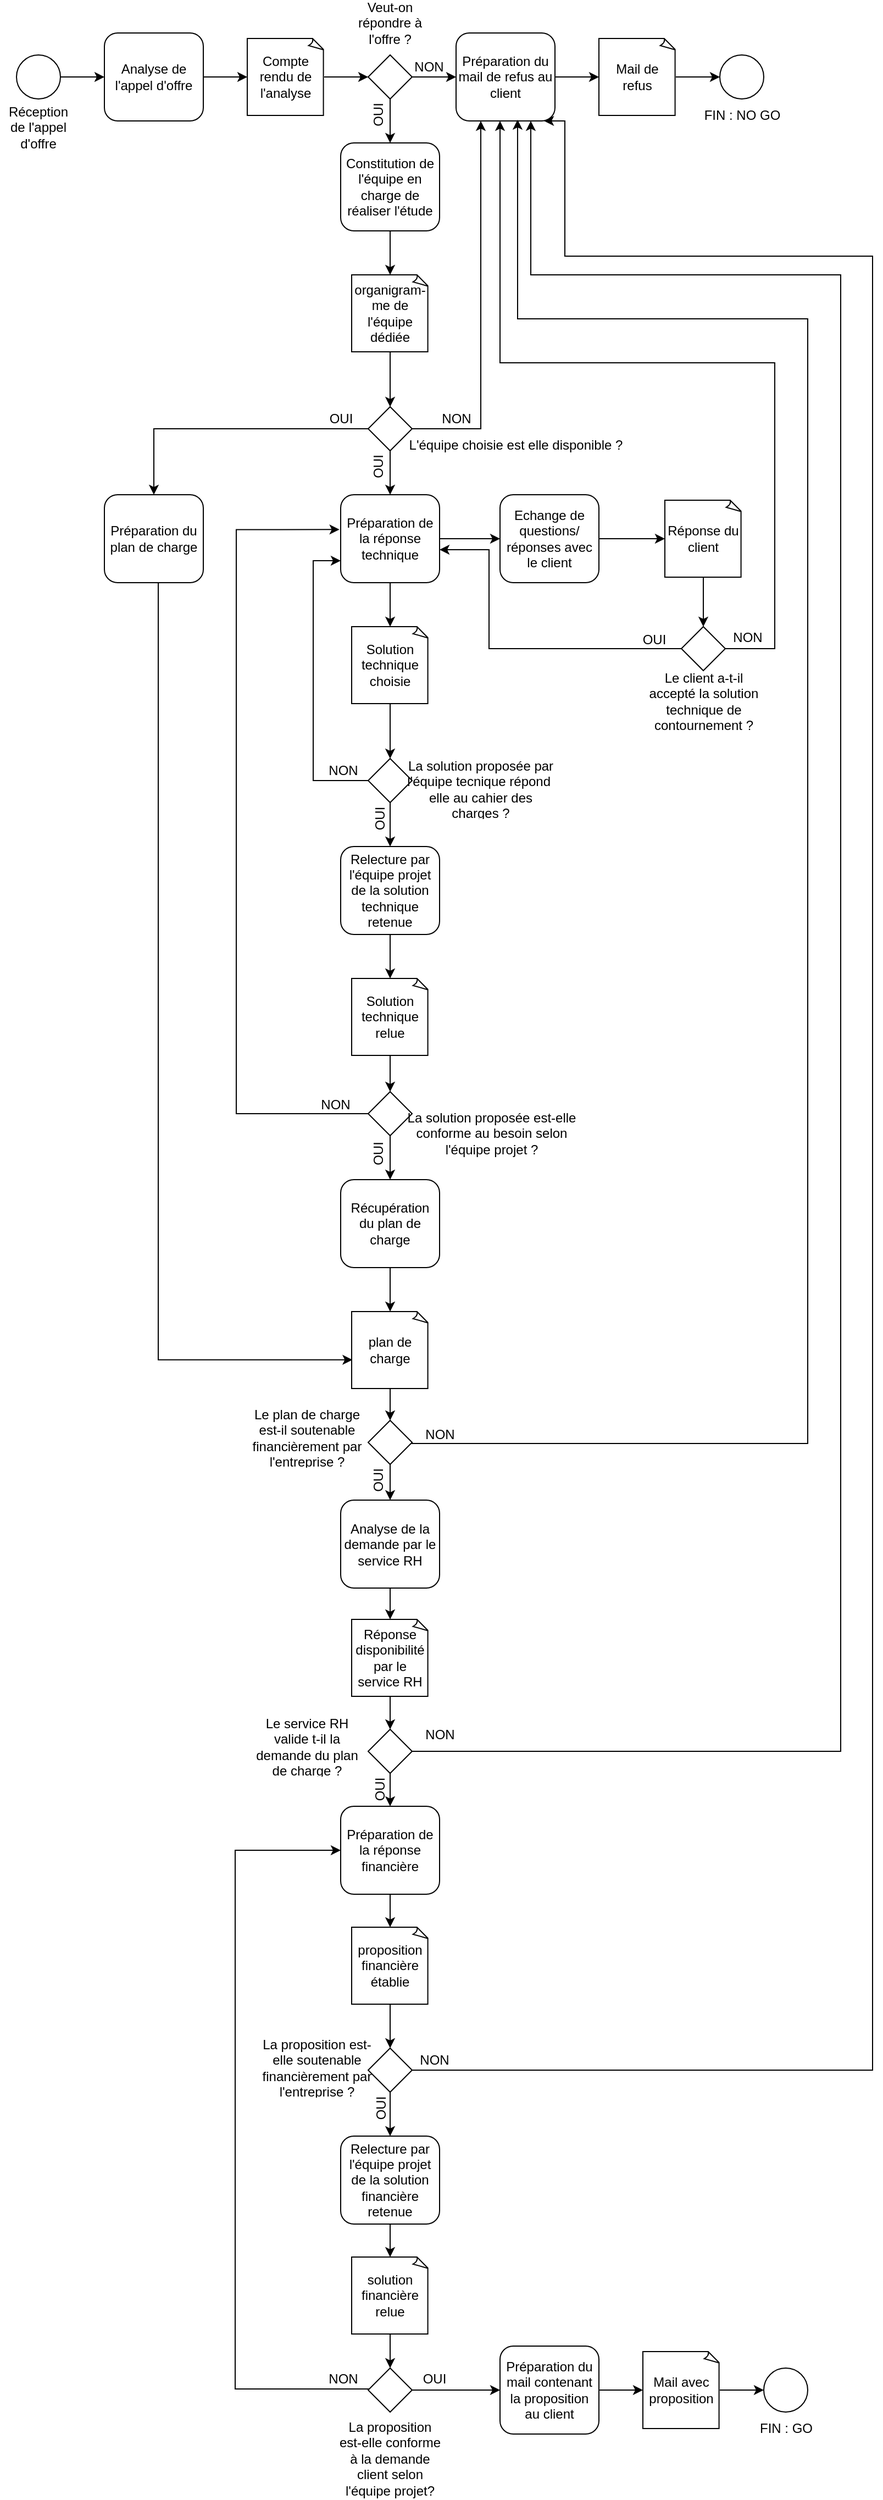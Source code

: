 <mxfile version="21.6.1" type="github">
  <diagram name="Page-1" id="06tbPVwSqotmteYgba5W">
    <mxGraphModel dx="1434" dy="726" grid="1" gridSize="10" guides="1" tooltips="1" connect="1" arrows="1" fold="1" page="1" pageScale="1" pageWidth="827" pageHeight="1169" math="0" shadow="0">
      <root>
        <mxCell id="0" />
        <mxCell id="1" parent="0" />
        <mxCell id="W4CwJOv0dRvsqOfOB2o--12" style="edgeStyle=orthogonalEdgeStyle;rounded=0;orthogonalLoop=1;jettySize=auto;html=1;entryX=0;entryY=0.5;entryDx=0;entryDy=0;" parent="1" source="W4CwJOv0dRvsqOfOB2o--1" target="W4CwJOv0dRvsqOfOB2o--9" edge="1">
          <mxGeometry relative="1" as="geometry" />
        </mxCell>
        <mxCell id="W4CwJOv0dRvsqOfOB2o--1" value="" style="ellipse;whiteSpace=wrap;html=1;aspect=fixed;" parent="1" vertex="1">
          <mxGeometry x="21" y="57" width="40" height="40" as="geometry" />
        </mxCell>
        <mxCell id="W4CwJOv0dRvsqOfOB2o--17" value="" style="edgeStyle=orthogonalEdgeStyle;rounded=0;orthogonalLoop=1;jettySize=auto;html=1;entryX=0.5;entryY=0;entryDx=0;entryDy=0;" parent="1" source="W4CwJOv0dRvsqOfOB2o--6" target="W4CwJOv0dRvsqOfOB2o--71" edge="1">
          <mxGeometry relative="1" as="geometry">
            <mxPoint x="361" y="132" as="targetPoint" />
          </mxGeometry>
        </mxCell>
        <mxCell id="W4CwJOv0dRvsqOfOB2o--23" value="" style="edgeStyle=orthogonalEdgeStyle;rounded=0;orthogonalLoop=1;jettySize=auto;html=1;" parent="1" source="W4CwJOv0dRvsqOfOB2o--6" target="W4CwJOv0dRvsqOfOB2o--22" edge="1">
          <mxGeometry relative="1" as="geometry" />
        </mxCell>
        <mxCell id="W4CwJOv0dRvsqOfOB2o--6" value="" style="rhombus;whiteSpace=wrap;html=1;" parent="1" vertex="1">
          <mxGeometry x="341" y="57" width="40" height="40" as="geometry" />
        </mxCell>
        <mxCell id="W4CwJOv0dRvsqOfOB2o--66" value="" style="edgeStyle=orthogonalEdgeStyle;rounded=0;orthogonalLoop=1;jettySize=auto;html=1;" parent="1" source="W4CwJOv0dRvsqOfOB2o--9" target="W4CwJOv0dRvsqOfOB2o--65" edge="1">
          <mxGeometry relative="1" as="geometry" />
        </mxCell>
        <mxCell id="W4CwJOv0dRvsqOfOB2o--9" value="Analyse de l&#39;appel d&#39;offre" style="rounded=1;whiteSpace=wrap;html=1;" parent="1" vertex="1">
          <mxGeometry x="101" y="37" width="90" height="80" as="geometry" />
        </mxCell>
        <mxCell id="W4CwJOv0dRvsqOfOB2o--14" value="" style="ellipse;whiteSpace=wrap;html=1;" parent="1" vertex="1">
          <mxGeometry x="661" y="57" width="40" height="40" as="geometry" />
        </mxCell>
        <mxCell id="W4CwJOv0dRvsqOfOB2o--18" value="&lt;p&gt;Réception de l&#39;appel d&#39;offre&lt;br&gt;&lt;/p&gt;" style="text;html=1;strokeColor=none;fillColor=none;spacing=5;spacingTop=-20;whiteSpace=wrap;overflow=hidden;rounded=0;align=center;" parent="1" vertex="1">
          <mxGeometry x="6" y="100" width="70" height="50" as="geometry" />
        </mxCell>
        <mxCell id="W4CwJOv0dRvsqOfOB2o--20" value="OUI" style="text;html=1;align=center;verticalAlign=bottom;resizable=0;points=[];autosize=1;strokeColor=none;fillColor=none;horizontal=0;" parent="1" vertex="1">
          <mxGeometry x="319.73" y="97" width="40" height="30" as="geometry" />
        </mxCell>
        <mxCell id="W4CwJOv0dRvsqOfOB2o--21" value="NON" style="text;html=1;align=center;verticalAlign=bottom;resizable=0;points=[];autosize=1;strokeColor=none;fillColor=none;" parent="1" vertex="1">
          <mxGeometry x="371" y="47" width="50" height="30" as="geometry" />
        </mxCell>
        <mxCell id="W4CwJOv0dRvsqOfOB2o--69" value="" style="edgeStyle=orthogonalEdgeStyle;rounded=0;orthogonalLoop=1;jettySize=auto;html=1;" parent="1" source="W4CwJOv0dRvsqOfOB2o--22" target="W4CwJOv0dRvsqOfOB2o--68" edge="1">
          <mxGeometry relative="1" as="geometry" />
        </mxCell>
        <mxCell id="W4CwJOv0dRvsqOfOB2o--22" value="Préparation du mail de refus au client" style="rounded=1;whiteSpace=wrap;html=1;" parent="1" vertex="1">
          <mxGeometry x="421" y="37" width="90" height="80" as="geometry" />
        </mxCell>
        <mxCell id="W4CwJOv0dRvsqOfOB2o--25" value="FIN : NO GO" style="text;html=1;align=center;verticalAlign=middle;resizable=0;points=[];autosize=1;strokeColor=none;fillColor=none;" parent="1" vertex="1">
          <mxGeometry x="636" y="97" width="90" height="30" as="geometry" />
        </mxCell>
        <mxCell id="W4CwJOv0dRvsqOfOB2o--95" value="" style="edgeStyle=orthogonalEdgeStyle;rounded=0;orthogonalLoop=1;jettySize=auto;html=1;" parent="1" source="W4CwJOv0dRvsqOfOB2o--26" target="W4CwJOv0dRvsqOfOB2o--93" edge="1">
          <mxGeometry relative="1" as="geometry" />
        </mxCell>
        <mxCell id="W4CwJOv0dRvsqOfOB2o--163" value="" style="edgeStyle=orthogonalEdgeStyle;rounded=0;orthogonalLoop=1;jettySize=auto;html=1;" parent="1" source="W4CwJOv0dRvsqOfOB2o--26" target="W4CwJOv0dRvsqOfOB2o--94" edge="1">
          <mxGeometry relative="1" as="geometry" />
        </mxCell>
        <mxCell id="W4CwJOv0dRvsqOfOB2o--26" value="Préparation de la réponse technique " style="rounded=1;whiteSpace=wrap;html=1;" parent="1" vertex="1">
          <mxGeometry x="316" y="457" width="90" height="80" as="geometry" />
        </mxCell>
        <mxCell id="W4CwJOv0dRvsqOfOB2o--146" value="" style="edgeStyle=orthogonalEdgeStyle;rounded=0;orthogonalLoop=1;jettySize=auto;html=1;" parent="1" source="W4CwJOv0dRvsqOfOB2o--53" target="W4CwJOv0dRvsqOfOB2o--143" edge="1">
          <mxGeometry relative="1" as="geometry" />
        </mxCell>
        <mxCell id="W4CwJOv0dRvsqOfOB2o--164" style="edgeStyle=orthogonalEdgeStyle;rounded=0;orthogonalLoop=1;jettySize=auto;html=1;exitX=0;exitY=0.5;exitDx=0;exitDy=0;entryX=0;entryY=0.75;entryDx=0;entryDy=0;" parent="1" source="W4CwJOv0dRvsqOfOB2o--53" target="W4CwJOv0dRvsqOfOB2o--26" edge="1">
          <mxGeometry relative="1" as="geometry">
            <Array as="points">
              <mxPoint x="291" y="717" />
              <mxPoint x="291" y="517" />
            </Array>
          </mxGeometry>
        </mxCell>
        <mxCell id="W4CwJOv0dRvsqOfOB2o--53" value="" style="rhombus;whiteSpace=wrap;html=1;" parent="1" vertex="1">
          <mxGeometry x="341" y="697" width="40" height="40" as="geometry" />
        </mxCell>
        <mxCell id="W4CwJOv0dRvsqOfOB2o--67" value="" style="edgeStyle=orthogonalEdgeStyle;rounded=0;orthogonalLoop=1;jettySize=auto;html=1;entryX=0;entryY=0.5;entryDx=0;entryDy=0;" parent="1" source="W4CwJOv0dRvsqOfOB2o--65" target="W4CwJOv0dRvsqOfOB2o--6" edge="1">
          <mxGeometry relative="1" as="geometry" />
        </mxCell>
        <mxCell id="W4CwJOv0dRvsqOfOB2o--65" value="Compte rendu de l&#39;analyse" style="whiteSpace=wrap;html=1;shape=mxgraph.basic.document" parent="1" vertex="1">
          <mxGeometry x="231" y="42" width="70" height="70" as="geometry" />
        </mxCell>
        <mxCell id="W4CwJOv0dRvsqOfOB2o--70" value="" style="edgeStyle=orthogonalEdgeStyle;rounded=0;orthogonalLoop=1;jettySize=auto;html=1;entryX=0;entryY=0.5;entryDx=0;entryDy=0;" parent="1" source="W4CwJOv0dRvsqOfOB2o--68" target="W4CwJOv0dRvsqOfOB2o--14" edge="1">
          <mxGeometry relative="1" as="geometry" />
        </mxCell>
        <mxCell id="W4CwJOv0dRvsqOfOB2o--68" value="Mail de refus" style="whiteSpace=wrap;html=1;shape=mxgraph.basic.document" parent="1" vertex="1">
          <mxGeometry x="551" y="42" width="70" height="70" as="geometry" />
        </mxCell>
        <mxCell id="W4CwJOv0dRvsqOfOB2o--77" value="" style="edgeStyle=orthogonalEdgeStyle;rounded=0;orthogonalLoop=1;jettySize=auto;html=1;" parent="1" source="W4CwJOv0dRvsqOfOB2o--71" target="W4CwJOv0dRvsqOfOB2o--76" edge="1">
          <mxGeometry relative="1" as="geometry" />
        </mxCell>
        <mxCell id="W4CwJOv0dRvsqOfOB2o--71" value="Constitution de l&#39;équipe en charge de réaliser l&#39;étude " style="rounded=1;whiteSpace=wrap;html=1;" parent="1" vertex="1">
          <mxGeometry x="316" y="137" width="90" height="80" as="geometry" />
        </mxCell>
        <mxCell id="W4CwJOv0dRvsqOfOB2o--72" value="Veut-on répondre à l&#39;offre ?" style="text;html=1;strokeColor=none;fillColor=none;spacing=5;spacingTop=-20;whiteSpace=wrap;overflow=hidden;rounded=0;align=center;" parent="1" vertex="1">
          <mxGeometry x="326" y="17" width="70" height="30" as="geometry" />
        </mxCell>
        <mxCell id="W4CwJOv0dRvsqOfOB2o--90" value="" style="edgeStyle=orthogonalEdgeStyle;rounded=0;orthogonalLoop=1;jettySize=auto;html=1;" parent="1" source="W4CwJOv0dRvsqOfOB2o--75" target="W4CwJOv0dRvsqOfOB2o--26" edge="1">
          <mxGeometry relative="1" as="geometry" />
        </mxCell>
        <mxCell id="W4CwJOv0dRvsqOfOB2o--167" style="edgeStyle=orthogonalEdgeStyle;rounded=0;orthogonalLoop=1;jettySize=auto;html=1;exitX=0;exitY=0.5;exitDx=0;exitDy=0;entryX=0.5;entryY=0;entryDx=0;entryDy=0;" parent="1" source="W4CwJOv0dRvsqOfOB2o--75" target="W4CwJOv0dRvsqOfOB2o--166" edge="1">
          <mxGeometry relative="1" as="geometry" />
        </mxCell>
        <mxCell id="W4CwJOv0dRvsqOfOB2o--210" style="edgeStyle=orthogonalEdgeStyle;rounded=0;orthogonalLoop=1;jettySize=auto;html=1;entryX=0.25;entryY=1;entryDx=0;entryDy=0;" parent="1" source="W4CwJOv0dRvsqOfOB2o--75" target="W4CwJOv0dRvsqOfOB2o--22" edge="1">
          <mxGeometry relative="1" as="geometry" />
        </mxCell>
        <mxCell id="W4CwJOv0dRvsqOfOB2o--75" value="" style="rhombus;whiteSpace=wrap;html=1;" parent="1" vertex="1">
          <mxGeometry x="341" y="377" width="40" height="40" as="geometry" />
        </mxCell>
        <mxCell id="W4CwJOv0dRvsqOfOB2o--78" value="" style="edgeStyle=orthogonalEdgeStyle;rounded=0;orthogonalLoop=1;jettySize=auto;html=1;" parent="1" source="W4CwJOv0dRvsqOfOB2o--76" target="W4CwJOv0dRvsqOfOB2o--75" edge="1">
          <mxGeometry relative="1" as="geometry" />
        </mxCell>
        <mxCell id="W4CwJOv0dRvsqOfOB2o--76" value="organigram-me de l&#39;équipe dédiée" style="whiteSpace=wrap;html=1;shape=mxgraph.basic.document" parent="1" vertex="1">
          <mxGeometry x="326" y="257" width="70" height="70" as="geometry" />
        </mxCell>
        <mxCell id="W4CwJOv0dRvsqOfOB2o--79" value="L&#39;équipe choisie est elle disponible ?" style="text;html=1;align=center;verticalAlign=middle;resizable=0;points=[];autosize=1;strokeColor=none;fillColor=none;" parent="1" vertex="1">
          <mxGeometry x="359.73" y="397" width="230" height="30" as="geometry" />
        </mxCell>
        <mxCell id="W4CwJOv0dRvsqOfOB2o--88" value="NON" style="text;html=1;align=center;verticalAlign=bottom;resizable=0;points=[];autosize=1;strokeColor=none;fillColor=none;" parent="1" vertex="1">
          <mxGeometry x="396" y="367" width="50" height="30" as="geometry" />
        </mxCell>
        <mxCell id="W4CwJOv0dRvsqOfOB2o--91" value="OUI" style="text;html=1;align=center;verticalAlign=bottom;resizable=0;points=[];autosize=1;strokeColor=none;fillColor=none;horizontal=0;" parent="1" vertex="1">
          <mxGeometry x="319.73" y="417" width="40" height="30" as="geometry" />
        </mxCell>
        <mxCell id="W4CwJOv0dRvsqOfOB2o--96" value="" style="edgeStyle=orthogonalEdgeStyle;rounded=0;orthogonalLoop=1;jettySize=auto;html=1;" parent="1" source="W4CwJOv0dRvsqOfOB2o--93" target="W4CwJOv0dRvsqOfOB2o--53" edge="1">
          <mxGeometry relative="1" as="geometry" />
        </mxCell>
        <mxCell id="W4CwJOv0dRvsqOfOB2o--93" value="Solution technique choisie" style="whiteSpace=wrap;html=1;shape=mxgraph.basic.document" parent="1" vertex="1">
          <mxGeometry x="326" y="577" width="70" height="70" as="geometry" />
        </mxCell>
        <mxCell id="W4CwJOv0dRvsqOfOB2o--108" value="" style="edgeStyle=orthogonalEdgeStyle;rounded=0;orthogonalLoop=1;jettySize=auto;html=1;" parent="1" source="W4CwJOv0dRvsqOfOB2o--94" target="W4CwJOv0dRvsqOfOB2o--102" edge="1">
          <mxGeometry relative="1" as="geometry" />
        </mxCell>
        <mxCell id="W4CwJOv0dRvsqOfOB2o--94" value="Echange de questions/ réponses avec le client" style="rounded=1;whiteSpace=wrap;html=1;" parent="1" vertex="1">
          <mxGeometry x="461" y="457" width="90" height="80" as="geometry" />
        </mxCell>
        <mxCell id="W4CwJOv0dRvsqOfOB2o--114" value="" style="edgeStyle=orthogonalEdgeStyle;rounded=0;orthogonalLoop=1;jettySize=auto;html=1;" parent="1" source="W4CwJOv0dRvsqOfOB2o--98" target="W4CwJOv0dRvsqOfOB2o--113" edge="1">
          <mxGeometry relative="1" as="geometry" />
        </mxCell>
        <mxCell id="W4CwJOv0dRvsqOfOB2o--98" value="Préparation de la réponse financière" style="rounded=1;whiteSpace=wrap;html=1;" parent="1" vertex="1">
          <mxGeometry x="316" y="1650" width="90" height="80" as="geometry" />
        </mxCell>
        <mxCell id="W4CwJOv0dRvsqOfOB2o--100" value="OUI" style="text;html=1;align=center;verticalAlign=bottom;resizable=0;points=[];autosize=1;strokeColor=none;fillColor=none;horizontal=0;" parent="1" vertex="1">
          <mxGeometry x="321" y="737" width="40" height="30" as="geometry" />
        </mxCell>
        <mxCell id="W4CwJOv0dRvsqOfOB2o--105" value="" style="edgeStyle=orthogonalEdgeStyle;rounded=0;orthogonalLoop=1;jettySize=auto;html=1;" parent="1" source="W4CwJOv0dRvsqOfOB2o--102" target="W4CwJOv0dRvsqOfOB2o--103" edge="1">
          <mxGeometry relative="1" as="geometry" />
        </mxCell>
        <mxCell id="W4CwJOv0dRvsqOfOB2o--102" value="Réponse du client" style="whiteSpace=wrap;html=1;shape=mxgraph.basic.document" parent="1" vertex="1">
          <mxGeometry x="611" y="462" width="70" height="70" as="geometry" />
        </mxCell>
        <mxCell id="W4CwJOv0dRvsqOfOB2o--147" style="edgeStyle=orthogonalEdgeStyle;rounded=0;orthogonalLoop=1;jettySize=auto;html=1;" parent="1" source="W4CwJOv0dRvsqOfOB2o--103" edge="1">
          <mxGeometry relative="1" as="geometry">
            <mxPoint x="406" y="507" as="targetPoint" />
            <Array as="points">
              <mxPoint x="451" y="597" />
              <mxPoint x="451" y="507" />
              <mxPoint x="406" y="507" />
            </Array>
          </mxGeometry>
        </mxCell>
        <mxCell id="W4CwJOv0dRvsqOfOB2o--154" style="edgeStyle=orthogonalEdgeStyle;rounded=0;orthogonalLoop=1;jettySize=auto;html=1;" parent="1" source="W4CwJOv0dRvsqOfOB2o--103" edge="1">
          <mxGeometry relative="1" as="geometry">
            <mxPoint x="461" y="117" as="targetPoint" />
            <Array as="points">
              <mxPoint x="711" y="597" />
              <mxPoint x="711" y="337" />
              <mxPoint x="461" y="337" />
            </Array>
          </mxGeometry>
        </mxCell>
        <mxCell id="W4CwJOv0dRvsqOfOB2o--103" value="" style="rhombus;whiteSpace=wrap;html=1;" parent="1" vertex="1">
          <mxGeometry x="626" y="577" width="40" height="40" as="geometry" />
        </mxCell>
        <mxCell id="W4CwJOv0dRvsqOfOB2o--111" value="La solution proposée par l&#39;équipe tecnique répond&amp;nbsp; elle au cahier des charges ?" style="text;html=1;strokeColor=none;fillColor=none;spacing=5;spacingTop=-20;whiteSpace=wrap;overflow=hidden;rounded=0;align=center;" parent="1" vertex="1">
          <mxGeometry x="371" y="707" width="145" height="45" as="geometry" />
        </mxCell>
        <mxCell id="W4CwJOv0dRvsqOfOB2o--112" value="Le client a-t-il accepté la solution technique de contournement ?" style="text;html=1;strokeColor=none;fillColor=none;spacing=5;spacingTop=-20;whiteSpace=wrap;overflow=hidden;rounded=0;align=center;" parent="1" vertex="1">
          <mxGeometry x="588.5" y="627" width="115" height="50" as="geometry" />
        </mxCell>
        <mxCell id="W4CwJOv0dRvsqOfOB2o--117" value="" style="edgeStyle=orthogonalEdgeStyle;rounded=0;orthogonalLoop=1;jettySize=auto;html=1;" parent="1" source="W4CwJOv0dRvsqOfOB2o--113" target="W4CwJOv0dRvsqOfOB2o--116" edge="1">
          <mxGeometry relative="1" as="geometry" />
        </mxCell>
        <mxCell id="W4CwJOv0dRvsqOfOB2o--113" value="proposition financière établie" style="whiteSpace=wrap;html=1;shape=mxgraph.basic.document" parent="1" vertex="1">
          <mxGeometry x="326" y="1760" width="70" height="70" as="geometry" />
        </mxCell>
        <mxCell id="W4CwJOv0dRvsqOfOB2o--124" value="" style="edgeStyle=orthogonalEdgeStyle;rounded=0;orthogonalLoop=1;jettySize=auto;html=1;" parent="1" source="W4CwJOv0dRvsqOfOB2o--116" target="W4CwJOv0dRvsqOfOB2o--123" edge="1">
          <mxGeometry relative="1" as="geometry" />
        </mxCell>
        <mxCell id="W4CwJOv0dRvsqOfOB2o--212" style="edgeStyle=orthogonalEdgeStyle;rounded=0;orthogonalLoop=1;jettySize=auto;html=1;entryX=0.889;entryY=1;entryDx=0;entryDy=0;entryPerimeter=0;exitX=1;exitY=0.5;exitDx=0;exitDy=0;" parent="1" source="W4CwJOv0dRvsqOfOB2o--116" target="W4CwJOv0dRvsqOfOB2o--22" edge="1">
          <mxGeometry relative="1" as="geometry">
            <Array as="points">
              <mxPoint x="800" y="1890" />
              <mxPoint x="800" y="240" />
              <mxPoint x="520" y="240" />
              <mxPoint x="520" y="117" />
            </Array>
          </mxGeometry>
        </mxCell>
        <mxCell id="W4CwJOv0dRvsqOfOB2o--116" value="" style="rhombus;whiteSpace=wrap;html=1;" parent="1" vertex="1">
          <mxGeometry x="341" y="1870" width="40" height="40" as="geometry" />
        </mxCell>
        <mxCell id="W4CwJOv0dRvsqOfOB2o--118" value="NON" style="text;html=1;align=center;verticalAlign=middle;resizable=0;points=[];autosize=1;strokeColor=none;fillColor=none;" parent="1" vertex="1">
          <mxGeometry x="293" y="693" width="50" height="30" as="geometry" />
        </mxCell>
        <mxCell id="W4CwJOv0dRvsqOfOB2o--121" value="NON" style="text;html=1;align=center;verticalAlign=middle;resizable=0;points=[];autosize=1;strokeColor=none;fillColor=none;" parent="1" vertex="1">
          <mxGeometry x="376" y="1866" width="50" height="30" as="geometry" />
        </mxCell>
        <mxCell id="W4CwJOv0dRvsqOfOB2o--122" value="La proposition est-elle conforme à la demande client selon l&#39;équipe projet?" style="text;whiteSpace=wrap;html=1;align=center;" parent="1" vertex="1">
          <mxGeometry x="311" y="2201" width="100" height="40" as="geometry" />
        </mxCell>
        <mxCell id="W4CwJOv0dRvsqOfOB2o--127" value="" style="edgeStyle=orthogonalEdgeStyle;rounded=0;orthogonalLoop=1;jettySize=auto;html=1;" parent="1" source="W4CwJOv0dRvsqOfOB2o--123" target="W4CwJOv0dRvsqOfOB2o--126" edge="1">
          <mxGeometry relative="1" as="geometry" />
        </mxCell>
        <mxCell id="W4CwJOv0dRvsqOfOB2o--123" value="Relecture par l&#39;équipe projet de la solution financière retenue" style="rounded=1;whiteSpace=wrap;html=1;" parent="1" vertex="1">
          <mxGeometry x="316" y="1950" width="90" height="80" as="geometry" />
        </mxCell>
        <mxCell id="W4CwJOv0dRvsqOfOB2o--125" value="OUI" style="text;html=1;align=center;verticalAlign=bottom;resizable=0;points=[];autosize=1;strokeColor=none;fillColor=none;horizontal=0;" parent="1" vertex="1">
          <mxGeometry x="322" y="1910" width="40" height="30" as="geometry" />
        </mxCell>
        <mxCell id="W4CwJOv0dRvsqOfOB2o--129" value="" style="edgeStyle=orthogonalEdgeStyle;rounded=0;orthogonalLoop=1;jettySize=auto;html=1;" parent="1" source="W4CwJOv0dRvsqOfOB2o--126" target="W4CwJOv0dRvsqOfOB2o--128" edge="1">
          <mxGeometry relative="1" as="geometry" />
        </mxCell>
        <mxCell id="W4CwJOv0dRvsqOfOB2o--126" value="solution financière relue" style="whiteSpace=wrap;html=1;shape=mxgraph.basic.document" parent="1" vertex="1">
          <mxGeometry x="326" y="2060" width="70" height="70" as="geometry" />
        </mxCell>
        <mxCell id="W4CwJOv0dRvsqOfOB2o--134" value="" style="edgeStyle=orthogonalEdgeStyle;rounded=0;orthogonalLoop=1;jettySize=auto;html=1;" parent="1" source="W4CwJOv0dRvsqOfOB2o--128" target="W4CwJOv0dRvsqOfOB2o--131" edge="1">
          <mxGeometry relative="1" as="geometry" />
        </mxCell>
        <mxCell id="W4CwJOv0dRvsqOfOB2o--140" style="edgeStyle=orthogonalEdgeStyle;rounded=0;orthogonalLoop=1;jettySize=auto;html=1;entryX=0;entryY=0.5;entryDx=0;entryDy=0;" parent="1" source="W4CwJOv0dRvsqOfOB2o--128" target="W4CwJOv0dRvsqOfOB2o--98" edge="1">
          <mxGeometry relative="1" as="geometry">
            <Array as="points">
              <mxPoint x="220" y="2180" />
              <mxPoint x="220" y="1690" />
            </Array>
          </mxGeometry>
        </mxCell>
        <mxCell id="W4CwJOv0dRvsqOfOB2o--128" value="" style="rhombus;whiteSpace=wrap;html=1;" parent="1" vertex="1">
          <mxGeometry x="341" y="2161" width="40" height="40" as="geometry" />
        </mxCell>
        <mxCell id="W4CwJOv0dRvsqOfOB2o--130" value="" style="ellipse;whiteSpace=wrap;html=1;" parent="1" vertex="1">
          <mxGeometry x="701" y="2161" width="40" height="40" as="geometry" />
        </mxCell>
        <mxCell id="W4CwJOv0dRvsqOfOB2o--135" value="" style="edgeStyle=orthogonalEdgeStyle;rounded=0;orthogonalLoop=1;jettySize=auto;html=1;" parent="1" source="W4CwJOv0dRvsqOfOB2o--131" target="W4CwJOv0dRvsqOfOB2o--132" edge="1">
          <mxGeometry relative="1" as="geometry" />
        </mxCell>
        <mxCell id="W4CwJOv0dRvsqOfOB2o--131" value="Préparation du mail contenant la proposition au client" style="rounded=1;whiteSpace=wrap;html=1;" parent="1" vertex="1">
          <mxGeometry x="461" y="2141" width="90" height="80" as="geometry" />
        </mxCell>
        <mxCell id="W4CwJOv0dRvsqOfOB2o--136" value="" style="edgeStyle=orthogonalEdgeStyle;rounded=0;orthogonalLoop=1;jettySize=auto;html=1;entryX=0;entryY=0.5;entryDx=0;entryDy=0;" parent="1" source="W4CwJOv0dRvsqOfOB2o--132" target="W4CwJOv0dRvsqOfOB2o--130" edge="1">
          <mxGeometry relative="1" as="geometry" />
        </mxCell>
        <mxCell id="W4CwJOv0dRvsqOfOB2o--132" value="Mail avec proposition" style="whiteSpace=wrap;html=1;shape=mxgraph.basic.document" parent="1" vertex="1">
          <mxGeometry x="591" y="2146" width="70" height="70" as="geometry" />
        </mxCell>
        <mxCell id="W4CwJOv0dRvsqOfOB2o--133" value="FIN : GO" style="text;html=1;align=center;verticalAlign=middle;resizable=0;points=[];autosize=1;strokeColor=none;fillColor=none;" parent="1" vertex="1">
          <mxGeometry x="686" y="2201" width="70" height="30" as="geometry" />
        </mxCell>
        <mxCell id="W4CwJOv0dRvsqOfOB2o--137" value="OUI" style="text;html=1;align=center;verticalAlign=middle;resizable=0;points=[];autosize=1;strokeColor=none;fillColor=none;" parent="1" vertex="1">
          <mxGeometry x="381" y="2156" width="40" height="30" as="geometry" />
        </mxCell>
        <mxCell id="W4CwJOv0dRvsqOfOB2o--162" value="" style="edgeStyle=orthogonalEdgeStyle;rounded=0;orthogonalLoop=1;jettySize=auto;html=1;" parent="1" source="W4CwJOv0dRvsqOfOB2o--143" target="W4CwJOv0dRvsqOfOB2o--159" edge="1">
          <mxGeometry relative="1" as="geometry" />
        </mxCell>
        <mxCell id="W4CwJOv0dRvsqOfOB2o--143" value="Relecture par l&#39;équipe projet de la solution technique retenue" style="rounded=1;whiteSpace=wrap;html=1;" parent="1" vertex="1">
          <mxGeometry x="316" y="777" width="90" height="80" as="geometry" />
        </mxCell>
        <mxCell id="W4CwJOv0dRvsqOfOB2o--178" style="edgeStyle=orthogonalEdgeStyle;rounded=0;orthogonalLoop=1;jettySize=auto;html=1;entryX=-0.013;entryY=0.396;entryDx=0;entryDy=0;entryPerimeter=0;exitX=0;exitY=0.5;exitDx=0;exitDy=0;" parent="1" source="W4CwJOv0dRvsqOfOB2o--144" target="W4CwJOv0dRvsqOfOB2o--26" edge="1">
          <mxGeometry relative="1" as="geometry">
            <Array as="points">
              <mxPoint x="221" y="1020" />
              <mxPoint x="221" y="489" />
            </Array>
          </mxGeometry>
        </mxCell>
        <mxCell id="W4CwJOv0dRvsqOfOB2o--193" value="" style="edgeStyle=orthogonalEdgeStyle;rounded=0;orthogonalLoop=1;jettySize=auto;html=1;" parent="1" source="W4CwJOv0dRvsqOfOB2o--144" target="W4CwJOv0dRvsqOfOB2o--189" edge="1">
          <mxGeometry relative="1" as="geometry" />
        </mxCell>
        <mxCell id="W4CwJOv0dRvsqOfOB2o--144" value="" style="rhombus;whiteSpace=wrap;html=1;" parent="1" vertex="1">
          <mxGeometry x="341" y="1000" width="40" height="40" as="geometry" />
        </mxCell>
        <mxCell id="W4CwJOv0dRvsqOfOB2o--149" value="La solution proposée est-elle conforme au besoin selon l&#39;équipe projet ?" style="text;html=1;strokeColor=none;fillColor=none;spacing=5;spacingTop=-20;whiteSpace=wrap;overflow=hidden;rounded=0;align=center;" parent="1" vertex="1">
          <mxGeometry x="371" y="1027" width="165" height="45" as="geometry" />
        </mxCell>
        <mxCell id="W4CwJOv0dRvsqOfOB2o--152" value="OUI" style="text;html=1;align=center;verticalAlign=bottom;resizable=0;points=[];autosize=1;strokeColor=none;fillColor=none;horizontal=0;" parent="1" vertex="1">
          <mxGeometry x="319.73" y="1042" width="40" height="30" as="geometry" />
        </mxCell>
        <mxCell id="W4CwJOv0dRvsqOfOB2o--155" value="NON" style="text;html=1;align=center;verticalAlign=middle;resizable=0;points=[];autosize=1;strokeColor=none;fillColor=none;" parent="1" vertex="1">
          <mxGeometry x="661" y="572" width="50" height="30" as="geometry" />
        </mxCell>
        <mxCell id="W4CwJOv0dRvsqOfOB2o--156" value="OUI" style="text;html=1;align=center;verticalAlign=middle;resizable=0;points=[];autosize=1;strokeColor=none;fillColor=none;" parent="1" vertex="1">
          <mxGeometry x="581" y="574" width="40" height="30" as="geometry" />
        </mxCell>
        <mxCell id="W4CwJOv0dRvsqOfOB2o--157" value="NON" style="text;html=1;align=center;verticalAlign=middle;resizable=0;points=[];autosize=1;strokeColor=none;fillColor=none;" parent="1" vertex="1">
          <mxGeometry x="286" y="997" width="50" height="30" as="geometry" />
        </mxCell>
        <mxCell id="W4CwJOv0dRvsqOfOB2o--161" value="" style="edgeStyle=orthogonalEdgeStyle;rounded=0;orthogonalLoop=1;jettySize=auto;html=1;entryX=0.5;entryY=0;entryDx=0;entryDy=0;" parent="1" source="W4CwJOv0dRvsqOfOB2o--159" target="W4CwJOv0dRvsqOfOB2o--144" edge="1">
          <mxGeometry relative="1" as="geometry" />
        </mxCell>
        <mxCell id="W4CwJOv0dRvsqOfOB2o--159" value="Solution technique relue" style="whiteSpace=wrap;html=1;shape=mxgraph.basic.document" parent="1" vertex="1">
          <mxGeometry x="326" y="897" width="70" height="70" as="geometry" />
        </mxCell>
        <mxCell id="W4CwJOv0dRvsqOfOB2o--165" value="NON" style="text;html=1;align=center;verticalAlign=middle;resizable=0;points=[];autosize=1;strokeColor=none;fillColor=none;" parent="1" vertex="1">
          <mxGeometry x="293" y="2156" width="50" height="30" as="geometry" />
        </mxCell>
        <mxCell id="W4CwJOv0dRvsqOfOB2o--216" style="edgeStyle=orthogonalEdgeStyle;rounded=0;orthogonalLoop=1;jettySize=auto;html=1;entryX=0.01;entryY=0.627;entryDx=0;entryDy=0;entryPerimeter=0;" parent="1" source="W4CwJOv0dRvsqOfOB2o--166" target="W4CwJOv0dRvsqOfOB2o--192" edge="1">
          <mxGeometry relative="1" as="geometry">
            <Array as="points">
              <mxPoint x="150" y="1244" />
            </Array>
          </mxGeometry>
        </mxCell>
        <mxCell id="W4CwJOv0dRvsqOfOB2o--166" value="Préparation du plan de charge" style="rounded=1;whiteSpace=wrap;html=1;" parent="1" vertex="1">
          <mxGeometry x="101" y="457" width="90" height="80" as="geometry" />
        </mxCell>
        <mxCell id="W4CwJOv0dRvsqOfOB2o--205" value="" style="edgeStyle=orthogonalEdgeStyle;rounded=0;orthogonalLoop=1;jettySize=auto;html=1;" parent="1" source="W4CwJOv0dRvsqOfOB2o--170" target="W4CwJOv0dRvsqOfOB2o--98" edge="1">
          <mxGeometry relative="1" as="geometry" />
        </mxCell>
        <mxCell id="W4CwJOv0dRvsqOfOB2o--209" style="edgeStyle=orthogonalEdgeStyle;rounded=0;orthogonalLoop=1;jettySize=auto;html=1;entryX=0.75;entryY=1;entryDx=0;entryDy=0;exitX=1;exitY=0.5;exitDx=0;exitDy=0;" parent="1" source="W4CwJOv0dRvsqOfOB2o--170" target="W4CwJOv0dRvsqOfOB2o--22" edge="1">
          <mxGeometry relative="1" as="geometry">
            <Array as="points">
              <mxPoint x="771" y="1600" />
              <mxPoint x="771" y="257" />
              <mxPoint x="489" y="257" />
              <mxPoint x="489" y="117" />
            </Array>
          </mxGeometry>
        </mxCell>
        <mxCell id="W4CwJOv0dRvsqOfOB2o--170" value="" style="rhombus;whiteSpace=wrap;html=1;" parent="1" vertex="1">
          <mxGeometry x="341" y="1580" width="40" height="40" as="geometry" />
        </mxCell>
        <mxCell id="W4CwJOv0dRvsqOfOB2o--204" value="" style="edgeStyle=orthogonalEdgeStyle;rounded=0;orthogonalLoop=1;jettySize=auto;html=1;" parent="1" source="W4CwJOv0dRvsqOfOB2o--172" target="W4CwJOv0dRvsqOfOB2o--202" edge="1">
          <mxGeometry relative="1" as="geometry" />
        </mxCell>
        <mxCell id="W4CwJOv0dRvsqOfOB2o--172" value="Analyse de la demande par le service RH" style="rounded=1;whiteSpace=wrap;html=1;" parent="1" vertex="1">
          <mxGeometry x="316" y="1371.5" width="90" height="80" as="geometry" />
        </mxCell>
        <mxCell id="W4CwJOv0dRvsqOfOB2o--174" value="La proposition est-elle soutenable financièrement par l&#39;entreprise ?" style="text;html=1;strokeColor=none;fillColor=none;spacing=5;spacingTop=-20;whiteSpace=wrap;overflow=hidden;rounded=0;align=center;" parent="1" vertex="1">
          <mxGeometry x="237.23" y="1870" width="115" height="45" as="geometry" />
        </mxCell>
        <mxCell id="W4CwJOv0dRvsqOfOB2o--188" value="" style="edgeStyle=orthogonalEdgeStyle;rounded=0;orthogonalLoop=1;jettySize=auto;html=1;" parent="1" source="W4CwJOv0dRvsqOfOB2o--189" target="W4CwJOv0dRvsqOfOB2o--192" edge="1">
          <mxGeometry relative="1" as="geometry" />
        </mxCell>
        <mxCell id="W4CwJOv0dRvsqOfOB2o--189" value="Récupération du plan de charge" style="rounded=1;whiteSpace=wrap;html=1;" parent="1" vertex="1">
          <mxGeometry x="316" y="1080" width="90" height="80" as="geometry" />
        </mxCell>
        <mxCell id="W4CwJOv0dRvsqOfOB2o--199" style="edgeStyle=orthogonalEdgeStyle;rounded=0;orthogonalLoop=1;jettySize=auto;html=1;entryX=0.622;entryY=0.986;entryDx=0;entryDy=0;entryPerimeter=0;exitX=1;exitY=0.5;exitDx=0;exitDy=0;" parent="1" source="W4CwJOv0dRvsqOfOB2o--190" target="W4CwJOv0dRvsqOfOB2o--22" edge="1">
          <mxGeometry relative="1" as="geometry">
            <Array as="points">
              <mxPoint x="381" y="1320" />
              <mxPoint x="741" y="1320" />
              <mxPoint x="741" y="297" />
              <mxPoint x="477" y="297" />
            </Array>
          </mxGeometry>
        </mxCell>
        <mxCell id="W4CwJOv0dRvsqOfOB2o--203" value="" style="edgeStyle=orthogonalEdgeStyle;rounded=0;orthogonalLoop=1;jettySize=auto;html=1;" parent="1" source="W4CwJOv0dRvsqOfOB2o--190" target="W4CwJOv0dRvsqOfOB2o--172" edge="1">
          <mxGeometry relative="1" as="geometry" />
        </mxCell>
        <mxCell id="W4CwJOv0dRvsqOfOB2o--190" value="" style="rhombus;whiteSpace=wrap;html=1;" parent="1" vertex="1">
          <mxGeometry x="341" y="1299" width="40" height="40" as="geometry" />
        </mxCell>
        <mxCell id="W4CwJOv0dRvsqOfOB2o--191" value="" style="edgeStyle=orthogonalEdgeStyle;rounded=0;orthogonalLoop=1;jettySize=auto;html=1;entryX=0.5;entryY=0;entryDx=0;entryDy=0;" parent="1" source="W4CwJOv0dRvsqOfOB2o--192" target="W4CwJOv0dRvsqOfOB2o--190" edge="1">
          <mxGeometry relative="1" as="geometry" />
        </mxCell>
        <mxCell id="W4CwJOv0dRvsqOfOB2o--192" value="plan de charge" style="whiteSpace=wrap;html=1;shape=mxgraph.basic.document" parent="1" vertex="1">
          <mxGeometry x="326" y="1200" width="70" height="70" as="geometry" />
        </mxCell>
        <mxCell id="W4CwJOv0dRvsqOfOB2o--195" value="Le plan de charge est-il soutenable financièrement par l&#39;entreprise ?" style="text;html=1;strokeColor=none;fillColor=none;spacing=5;spacingTop=-20;whiteSpace=wrap;overflow=hidden;rounded=0;align=center;" parent="1" vertex="1">
          <mxGeometry x="228" y="1296.5" width="115" height="45" as="geometry" />
        </mxCell>
        <mxCell id="W4CwJOv0dRvsqOfOB2o--196" value="OUI" style="text;html=1;align=center;verticalAlign=bottom;resizable=0;points=[];autosize=1;strokeColor=none;fillColor=none;horizontal=0;" parent="1" vertex="1">
          <mxGeometry x="319.73" y="1339" width="40" height="30" as="geometry" />
        </mxCell>
        <mxCell id="W4CwJOv0dRvsqOfOB2o--201" value="NON" style="text;html=1;align=center;verticalAlign=middle;resizable=0;points=[];autosize=1;strokeColor=none;fillColor=none;" parent="1" vertex="1">
          <mxGeometry x="381" y="1570" width="50" height="30" as="geometry" />
        </mxCell>
        <mxCell id="W4CwJOv0dRvsqOfOB2o--206" value="" style="edgeStyle=orthogonalEdgeStyle;rounded=0;orthogonalLoop=1;jettySize=auto;html=1;" parent="1" source="W4CwJOv0dRvsqOfOB2o--202" target="W4CwJOv0dRvsqOfOB2o--170" edge="1">
          <mxGeometry relative="1" as="geometry" />
        </mxCell>
        <mxCell id="W4CwJOv0dRvsqOfOB2o--202" value="Réponse disponibilité par le service RH" style="whiteSpace=wrap;html=1;shape=mxgraph.basic.document" parent="1" vertex="1">
          <mxGeometry x="326" y="1480" width="70" height="70" as="geometry" />
        </mxCell>
        <mxCell id="W4CwJOv0dRvsqOfOB2o--207" value="Le service RH valide t-il la demande du plan de charge ?" style="text;html=1;strokeColor=none;fillColor=none;spacing=5;spacingTop=-20;whiteSpace=wrap;overflow=hidden;rounded=0;align=center;" parent="1" vertex="1">
          <mxGeometry x="228" y="1577.5" width="115" height="45" as="geometry" />
        </mxCell>
        <mxCell id="W4CwJOv0dRvsqOfOB2o--211" value="OUI" style="text;html=1;align=center;verticalAlign=bottom;resizable=0;points=[];autosize=1;strokeColor=none;fillColor=none;horizontal=0;" parent="1" vertex="1">
          <mxGeometry x="321" y="1620" width="40" height="30" as="geometry" />
        </mxCell>
        <mxCell id="W4CwJOv0dRvsqOfOB2o--217" value="NON" style="text;html=1;align=center;verticalAlign=middle;resizable=0;points=[];autosize=1;strokeColor=none;fillColor=none;" parent="1" vertex="1">
          <mxGeometry x="381" y="1296.5" width="50" height="30" as="geometry" />
        </mxCell>
        <mxCell id="qf3wXV-jR4rl2hwFz4tr-1" value="OUI" style="text;html=1;align=center;verticalAlign=middle;resizable=0;points=[];autosize=1;strokeColor=none;fillColor=none;" vertex="1" parent="1">
          <mxGeometry x="296" y="373" width="40" height="30" as="geometry" />
        </mxCell>
      </root>
    </mxGraphModel>
  </diagram>
</mxfile>
